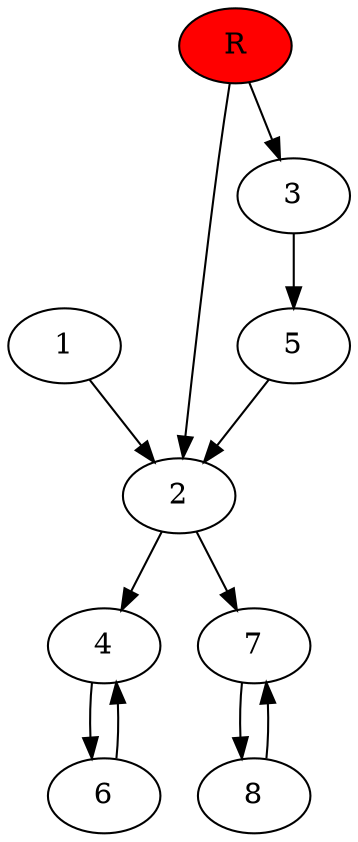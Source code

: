 digraph prb28122 {
	1
	2
	3
	4
	5
	6
	7
	8
	R [fillcolor="#ff0000" style=filled]
	1 -> 2
	2 -> 4
	2 -> 7
	3 -> 5
	4 -> 6
	5 -> 2
	6 -> 4
	7 -> 8
	8 -> 7
	R -> 2
	R -> 3
}
